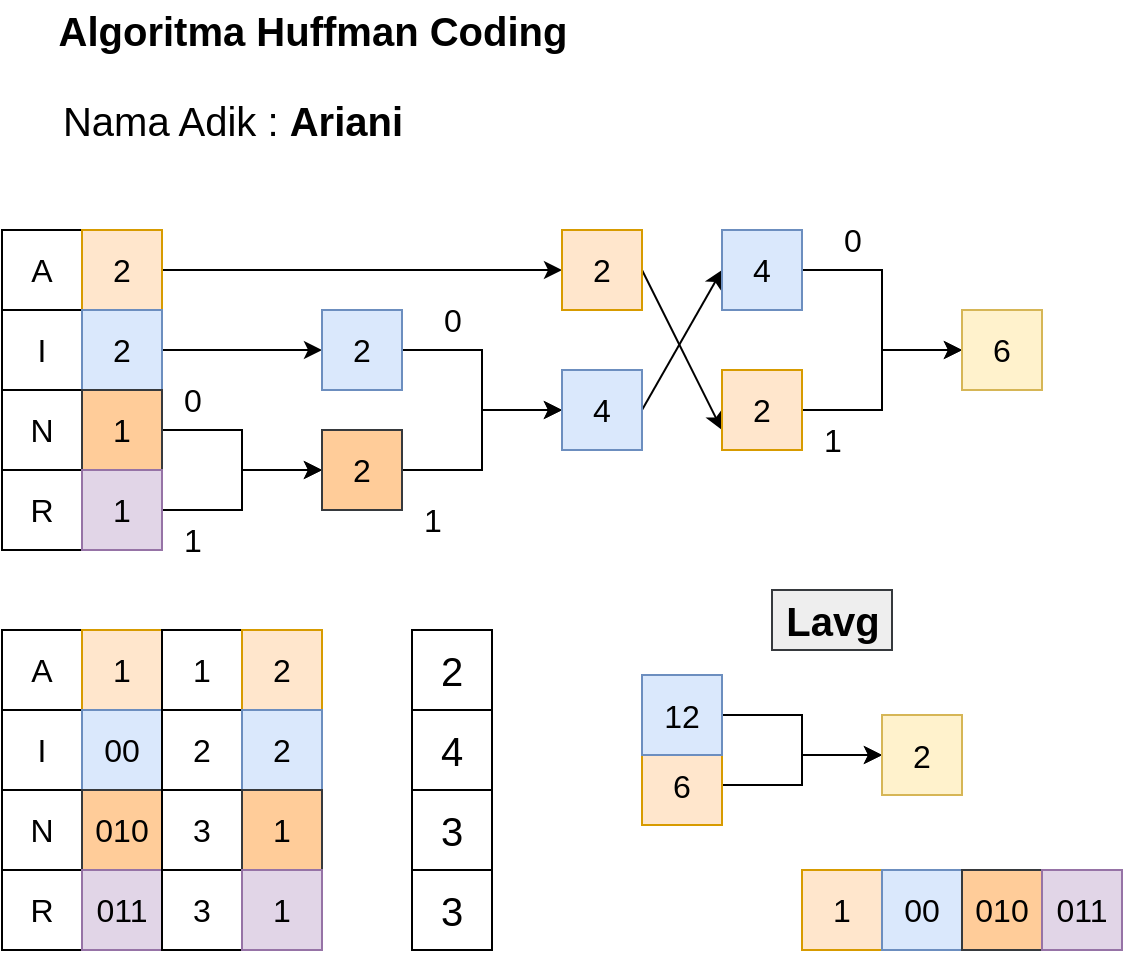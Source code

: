 <mxfile version="13.10.4" type="github" pages="2">
  <diagram id="L3SjQP8ctfAbHoNvl2yI" name="Nama Adik">
    <mxGraphModel dx="1552" dy="811" grid="1" gridSize="10" guides="1" tooltips="1" connect="1" arrows="1" fold="1" page="1" pageScale="1" pageWidth="1920" pageHeight="1200" math="0" shadow="0">
      <root>
        <mxCell id="0" />
        <mxCell id="1" parent="0" />
        <mxCell id="9fUG4r4j1ojehd4SsCQp-1" value="Algoritma Huffman Coding" style="text;html=1;align=center;verticalAlign=middle;resizable=0;points=[];autosize=1;fontSize=20;fontStyle=1" vertex="1" parent="1">
          <mxGeometry x="100" y="45" width="270" height="30" as="geometry" />
        </mxCell>
        <mxCell id="Dbl0NGnEPowPrqD8Mns5-1" value="Nama Adik : &lt;b&gt;Ariani&lt;/b&gt;" style="text;html=1;align=center;verticalAlign=middle;resizable=0;points=[];autosize=1;fontSize=20;" vertex="1" parent="1">
          <mxGeometry x="100" y="90" width="190" height="30" as="geometry" />
        </mxCell>
        <mxCell id="Dbl0NGnEPowPrqD8Mns5-2" value="A" style="rounded=0;whiteSpace=wrap;html=1;fontSize=16;" vertex="1" parent="1">
          <mxGeometry x="80" y="160" width="40" height="40" as="geometry" />
        </mxCell>
        <mxCell id="Dbl0NGnEPowPrqD8Mns5-4" value="I" style="rounded=0;whiteSpace=wrap;html=1;fontSize=16;" vertex="1" parent="1">
          <mxGeometry x="80" y="200" width="40" height="40" as="geometry" />
        </mxCell>
        <mxCell id="Dbl0NGnEPowPrqD8Mns5-5" value="N" style="rounded=0;whiteSpace=wrap;html=1;fontSize=16;" vertex="1" parent="1">
          <mxGeometry x="80" y="240" width="40" height="40" as="geometry" />
        </mxCell>
        <mxCell id="Dbl0NGnEPowPrqD8Mns5-6" value="R" style="rounded=0;whiteSpace=wrap;html=1;fontSize=16;" vertex="1" parent="1">
          <mxGeometry x="80" y="280" width="40" height="40" as="geometry" />
        </mxCell>
        <mxCell id="Dbl0NGnEPowPrqD8Mns5-27" value="" style="edgeStyle=none;rounded=0;orthogonalLoop=1;jettySize=auto;html=1;fontSize=16;entryX=0;entryY=0.5;entryDx=0;entryDy=0;" edge="1" parent="1" source="Dbl0NGnEPowPrqD8Mns5-7" target="Dbl0NGnEPowPrqD8Mns5-19">
          <mxGeometry relative="1" as="geometry">
            <mxPoint x="240" y="180" as="targetPoint" />
          </mxGeometry>
        </mxCell>
        <mxCell id="Dbl0NGnEPowPrqD8Mns5-7" value="2" style="rounded=0;whiteSpace=wrap;html=1;fontSize=16;fillColor=#ffe6cc;strokeColor=#d79b00;" vertex="1" parent="1">
          <mxGeometry x="120" y="160" width="40" height="40" as="geometry" />
        </mxCell>
        <mxCell id="Dbl0NGnEPowPrqD8Mns5-28" value="" style="edgeStyle=none;rounded=0;orthogonalLoop=1;jettySize=auto;html=1;fontSize=16;" edge="1" parent="1" source="Dbl0NGnEPowPrqD8Mns5-8" target="Dbl0NGnEPowPrqD8Mns5-15">
          <mxGeometry relative="1" as="geometry" />
        </mxCell>
        <mxCell id="Dbl0NGnEPowPrqD8Mns5-8" value="2" style="rounded=0;whiteSpace=wrap;html=1;fontSize=16;fillColor=#dae8fc;strokeColor=#6c8ebf;" vertex="1" parent="1">
          <mxGeometry x="120" y="200" width="40" height="40" as="geometry" />
        </mxCell>
        <mxCell id="Dbl0NGnEPowPrqD8Mns5-12" value="" style="edgeStyle=orthogonalEdgeStyle;rounded=0;orthogonalLoop=1;jettySize=auto;html=1;fontSize=16;" edge="1" parent="1" source="Dbl0NGnEPowPrqD8Mns5-9" target="Dbl0NGnEPowPrqD8Mns5-11">
          <mxGeometry relative="1" as="geometry" />
        </mxCell>
        <mxCell id="Dbl0NGnEPowPrqD8Mns5-9" value="1" style="rounded=0;whiteSpace=wrap;html=1;fontSize=16;fillColor=#ffcc99;strokeColor=#36393d;" vertex="1" parent="1">
          <mxGeometry x="120" y="240" width="40" height="40" as="geometry" />
        </mxCell>
        <mxCell id="Dbl0NGnEPowPrqD8Mns5-13" value="" style="edgeStyle=orthogonalEdgeStyle;rounded=0;orthogonalLoop=1;jettySize=auto;html=1;fontSize=16;" edge="1" parent="1" source="Dbl0NGnEPowPrqD8Mns5-10" target="Dbl0NGnEPowPrqD8Mns5-11">
          <mxGeometry relative="1" as="geometry" />
        </mxCell>
        <mxCell id="Dbl0NGnEPowPrqD8Mns5-10" value="1" style="rounded=0;whiteSpace=wrap;html=1;fontSize=16;fillColor=#e1d5e7;strokeColor=#9673a6;" vertex="1" parent="1">
          <mxGeometry x="120" y="280" width="40" height="40" as="geometry" />
        </mxCell>
        <mxCell id="Dbl0NGnEPowPrqD8Mns5-18" value="" style="edgeStyle=orthogonalEdgeStyle;rounded=0;orthogonalLoop=1;jettySize=auto;html=1;fontSize=16;" edge="1" parent="1" source="Dbl0NGnEPowPrqD8Mns5-11" target="Dbl0NGnEPowPrqD8Mns5-16">
          <mxGeometry relative="1" as="geometry" />
        </mxCell>
        <mxCell id="Dbl0NGnEPowPrqD8Mns5-11" value="2" style="rounded=0;whiteSpace=wrap;html=1;fontSize=16;fillColor=#ffcc99;strokeColor=#36393d;" vertex="1" parent="1">
          <mxGeometry x="240" y="260" width="40" height="40" as="geometry" />
        </mxCell>
        <mxCell id="Dbl0NGnEPowPrqD8Mns5-17" value="" style="edgeStyle=orthogonalEdgeStyle;rounded=0;orthogonalLoop=1;jettySize=auto;html=1;fontSize=16;" edge="1" parent="1" source="Dbl0NGnEPowPrqD8Mns5-15" target="Dbl0NGnEPowPrqD8Mns5-16">
          <mxGeometry relative="1" as="geometry" />
        </mxCell>
        <mxCell id="Dbl0NGnEPowPrqD8Mns5-15" value="2" style="rounded=0;whiteSpace=wrap;html=1;fontSize=16;fillColor=#dae8fc;strokeColor=#6c8ebf;" vertex="1" parent="1">
          <mxGeometry x="240" y="200" width="40" height="40" as="geometry" />
        </mxCell>
        <mxCell id="Dbl0NGnEPowPrqD8Mns5-23" value="" style="edgeStyle=none;rounded=0;orthogonalLoop=1;jettySize=auto;html=1;fontSize=16;entryX=0;entryY=0.5;entryDx=0;entryDy=0;exitX=1;exitY=0.5;exitDx=0;exitDy=0;" edge="1" parent="1" source="Dbl0NGnEPowPrqD8Mns5-16" target="Dbl0NGnEPowPrqD8Mns5-21">
          <mxGeometry relative="1" as="geometry" />
        </mxCell>
        <mxCell id="Dbl0NGnEPowPrqD8Mns5-16" value="4" style="rounded=0;whiteSpace=wrap;html=1;fontSize=16;fillColor=#dae8fc;strokeColor=#6c8ebf;" vertex="1" parent="1">
          <mxGeometry x="360" y="230" width="40" height="40" as="geometry" />
        </mxCell>
        <mxCell id="Dbl0NGnEPowPrqD8Mns5-22" value="" style="edgeStyle=none;rounded=0;orthogonalLoop=1;jettySize=auto;html=1;fontSize=16;entryX=0;entryY=0.75;entryDx=0;entryDy=0;exitX=1;exitY=0.5;exitDx=0;exitDy=0;" edge="1" parent="1" source="Dbl0NGnEPowPrqD8Mns5-19" target="Dbl0NGnEPowPrqD8Mns5-20">
          <mxGeometry relative="1" as="geometry" />
        </mxCell>
        <mxCell id="Dbl0NGnEPowPrqD8Mns5-19" value="2" style="rounded=0;whiteSpace=wrap;html=1;fontSize=16;fillColor=#ffe6cc;strokeColor=#d79b00;" vertex="1" parent="1">
          <mxGeometry x="360" y="160" width="40" height="40" as="geometry" />
        </mxCell>
        <mxCell id="Dbl0NGnEPowPrqD8Mns5-26" value="" style="edgeStyle=orthogonalEdgeStyle;rounded=0;orthogonalLoop=1;jettySize=auto;html=1;fontSize=16;" edge="1" parent="1" source="Dbl0NGnEPowPrqD8Mns5-20" target="Dbl0NGnEPowPrqD8Mns5-24">
          <mxGeometry relative="1" as="geometry" />
        </mxCell>
        <mxCell id="Dbl0NGnEPowPrqD8Mns5-20" value="2" style="rounded=0;whiteSpace=wrap;html=1;fontSize=16;fillColor=#ffe6cc;strokeColor=#d79b00;" vertex="1" parent="1">
          <mxGeometry x="440" y="230" width="40" height="40" as="geometry" />
        </mxCell>
        <mxCell id="Dbl0NGnEPowPrqD8Mns5-25" value="" style="edgeStyle=orthogonalEdgeStyle;rounded=0;orthogonalLoop=1;jettySize=auto;html=1;fontSize=16;" edge="1" parent="1" source="Dbl0NGnEPowPrqD8Mns5-21" target="Dbl0NGnEPowPrqD8Mns5-24">
          <mxGeometry relative="1" as="geometry" />
        </mxCell>
        <mxCell id="Dbl0NGnEPowPrqD8Mns5-21" value="4" style="rounded=0;whiteSpace=wrap;html=1;fontSize=16;fillColor=#dae8fc;strokeColor=#6c8ebf;" vertex="1" parent="1">
          <mxGeometry x="440" y="160" width="40" height="40" as="geometry" />
        </mxCell>
        <mxCell id="Dbl0NGnEPowPrqD8Mns5-24" value="6" style="rounded=0;whiteSpace=wrap;html=1;fontSize=16;fillColor=#fff2cc;strokeColor=#d6b656;" vertex="1" parent="1">
          <mxGeometry x="560" y="200" width="40" height="40" as="geometry" />
        </mxCell>
        <mxCell id="Dbl0NGnEPowPrqD8Mns5-30" value="A" style="rounded=0;whiteSpace=wrap;html=1;fontSize=16;" vertex="1" parent="1">
          <mxGeometry x="80" y="360" width="40" height="40" as="geometry" />
        </mxCell>
        <mxCell id="Dbl0NGnEPowPrqD8Mns5-31" value="I" style="rounded=0;whiteSpace=wrap;html=1;fontSize=16;" vertex="1" parent="1">
          <mxGeometry x="80" y="400" width="40" height="40" as="geometry" />
        </mxCell>
        <mxCell id="Dbl0NGnEPowPrqD8Mns5-32" value="N" style="rounded=0;whiteSpace=wrap;html=1;fontSize=16;" vertex="1" parent="1">
          <mxGeometry x="80" y="440" width="40" height="40" as="geometry" />
        </mxCell>
        <mxCell id="Dbl0NGnEPowPrqD8Mns5-33" value="R" style="rounded=0;whiteSpace=wrap;html=1;fontSize=16;" vertex="1" parent="1">
          <mxGeometry x="80" y="480" width="40" height="40" as="geometry" />
        </mxCell>
        <mxCell id="Dbl0NGnEPowPrqD8Mns5-34" value="1" style="rounded=0;whiteSpace=wrap;html=1;fontSize=16;fillColor=#ffe6cc;strokeColor=#d79b00;" vertex="1" parent="1">
          <mxGeometry x="120" y="360" width="40" height="40" as="geometry" />
        </mxCell>
        <mxCell id="Dbl0NGnEPowPrqD8Mns5-35" value="00" style="rounded=0;whiteSpace=wrap;html=1;fontSize=16;fillColor=#dae8fc;strokeColor=#6c8ebf;" vertex="1" parent="1">
          <mxGeometry x="120" y="400" width="40" height="40" as="geometry" />
        </mxCell>
        <mxCell id="Dbl0NGnEPowPrqD8Mns5-36" value="010" style="rounded=0;whiteSpace=wrap;html=1;fontSize=16;fillColor=#ffcc99;strokeColor=#36393d;" vertex="1" parent="1">
          <mxGeometry x="120" y="440" width="40" height="40" as="geometry" />
        </mxCell>
        <mxCell id="Dbl0NGnEPowPrqD8Mns5-37" value="011" style="rounded=0;whiteSpace=wrap;html=1;fontSize=16;fillColor=#e1d5e7;strokeColor=#9673a6;" vertex="1" parent="1">
          <mxGeometry x="120" y="480" width="40" height="40" as="geometry" />
        </mxCell>
        <mxCell id="Dbl0NGnEPowPrqD8Mns5-38" value="1" style="text;html=1;align=center;verticalAlign=middle;resizable=0;points=[];autosize=1;fontSize=16;" vertex="1" parent="1">
          <mxGeometry x="165" y="305" width="20" height="20" as="geometry" />
        </mxCell>
        <mxCell id="Dbl0NGnEPowPrqD8Mns5-41" value="1" style="text;html=1;align=center;verticalAlign=middle;resizable=0;points=[];autosize=1;fontSize=16;" vertex="1" parent="1">
          <mxGeometry x="285" y="295" width="20" height="20" as="geometry" />
        </mxCell>
        <mxCell id="Dbl0NGnEPowPrqD8Mns5-42" value="1" style="text;html=1;align=center;verticalAlign=middle;resizable=0;points=[];autosize=1;fontSize=16;" vertex="1" parent="1">
          <mxGeometry x="485" y="255" width="20" height="20" as="geometry" />
        </mxCell>
        <mxCell id="Dbl0NGnEPowPrqD8Mns5-43" value="0" style="text;html=1;align=center;verticalAlign=middle;resizable=0;points=[];autosize=1;fontSize=16;" vertex="1" parent="1">
          <mxGeometry x="495" y="155" width="20" height="20" as="geometry" />
        </mxCell>
        <mxCell id="Dbl0NGnEPowPrqD8Mns5-44" value="0" style="text;html=1;align=center;verticalAlign=middle;resizable=0;points=[];autosize=1;fontSize=16;" vertex="1" parent="1">
          <mxGeometry x="295" y="195" width="20" height="20" as="geometry" />
        </mxCell>
        <mxCell id="Dbl0NGnEPowPrqD8Mns5-45" value="0" style="text;html=1;align=center;verticalAlign=middle;resizable=0;points=[];autosize=1;fontSize=16;" vertex="1" parent="1">
          <mxGeometry x="165" y="235" width="20" height="20" as="geometry" />
        </mxCell>
        <mxCell id="Dbl0NGnEPowPrqD8Mns5-46" value="1" style="rounded=0;whiteSpace=wrap;html=1;fontSize=16;" vertex="1" parent="1">
          <mxGeometry x="160" y="360" width="40" height="40" as="geometry" />
        </mxCell>
        <mxCell id="Dbl0NGnEPowPrqD8Mns5-47" value="2" style="rounded=0;whiteSpace=wrap;html=1;fontSize=16;" vertex="1" parent="1">
          <mxGeometry x="160" y="400" width="40" height="40" as="geometry" />
        </mxCell>
        <mxCell id="Dbl0NGnEPowPrqD8Mns5-48" value="3" style="rounded=0;whiteSpace=wrap;html=1;fontSize=16;" vertex="1" parent="1">
          <mxGeometry x="160" y="440" width="40" height="40" as="geometry" />
        </mxCell>
        <mxCell id="Dbl0NGnEPowPrqD8Mns5-49" value="3" style="rounded=0;whiteSpace=wrap;html=1;fontSize=16;" vertex="1" parent="1">
          <mxGeometry x="160" y="480" width="40" height="40" as="geometry" />
        </mxCell>
        <mxCell id="Dbl0NGnEPowPrqD8Mns5-54" value="2" style="rounded=0;whiteSpace=wrap;html=1;fontSize=16;fillColor=#ffe6cc;strokeColor=#d79b00;" vertex="1" parent="1">
          <mxGeometry x="200" y="360" width="40" height="40" as="geometry" />
        </mxCell>
        <mxCell id="Dbl0NGnEPowPrqD8Mns5-55" value="2" style="rounded=0;whiteSpace=wrap;html=1;fontSize=16;fillColor=#dae8fc;strokeColor=#6c8ebf;" vertex="1" parent="1">
          <mxGeometry x="200" y="400" width="40" height="40" as="geometry" />
        </mxCell>
        <mxCell id="Dbl0NGnEPowPrqD8Mns5-56" value="1" style="rounded=0;whiteSpace=wrap;html=1;fontSize=16;fillColor=#ffcc99;strokeColor=#36393d;" vertex="1" parent="1">
          <mxGeometry x="200" y="440" width="40" height="40" as="geometry" />
        </mxCell>
        <mxCell id="Dbl0NGnEPowPrqD8Mns5-57" value="1" style="rounded=0;whiteSpace=wrap;html=1;fontSize=16;fillColor=#e1d5e7;strokeColor=#9673a6;" vertex="1" parent="1">
          <mxGeometry x="200" y="480" width="40" height="40" as="geometry" />
        </mxCell>
        <mxCell id="Dbl0NGnEPowPrqD8Mns5-58" value="2" style="rounded=0;whiteSpace=wrap;html=1;fontSize=20;" vertex="1" parent="1">
          <mxGeometry x="285" y="360" width="40" height="40" as="geometry" />
        </mxCell>
        <mxCell id="Dbl0NGnEPowPrqD8Mns5-59" value="4" style="rounded=0;whiteSpace=wrap;html=1;fontSize=20;" vertex="1" parent="1">
          <mxGeometry x="285" y="400" width="40" height="40" as="geometry" />
        </mxCell>
        <mxCell id="Dbl0NGnEPowPrqD8Mns5-60" value="3" style="rounded=0;whiteSpace=wrap;html=1;fontSize=20;" vertex="1" parent="1">
          <mxGeometry x="285" y="440" width="40" height="40" as="geometry" />
        </mxCell>
        <mxCell id="Dbl0NGnEPowPrqD8Mns5-61" value="3" style="rounded=0;whiteSpace=wrap;html=1;fontSize=20;" vertex="1" parent="1">
          <mxGeometry x="285" y="480" width="40" height="40" as="geometry" />
        </mxCell>
        <mxCell id="Dbl0NGnEPowPrqD8Mns5-62" value="" style="edgeStyle=orthogonalEdgeStyle;rounded=0;orthogonalLoop=1;jettySize=auto;html=1;fontSize=16;" edge="1" source="Dbl0NGnEPowPrqD8Mns5-63" target="Dbl0NGnEPowPrqD8Mns5-66" parent="1">
          <mxGeometry relative="1" as="geometry" />
        </mxCell>
        <mxCell id="Dbl0NGnEPowPrqD8Mns5-63" value="6" style="rounded=0;whiteSpace=wrap;html=1;fontSize=16;fillColor=#ffe6cc;strokeColor=#d79b00;" vertex="1" parent="1">
          <mxGeometry x="400" y="417.5" width="40" height="40" as="geometry" />
        </mxCell>
        <mxCell id="Dbl0NGnEPowPrqD8Mns5-64" value="" style="edgeStyle=orthogonalEdgeStyle;rounded=0;orthogonalLoop=1;jettySize=auto;html=1;fontSize=16;" edge="1" source="Dbl0NGnEPowPrqD8Mns5-65" target="Dbl0NGnEPowPrqD8Mns5-66" parent="1">
          <mxGeometry relative="1" as="geometry" />
        </mxCell>
        <mxCell id="Dbl0NGnEPowPrqD8Mns5-65" value="12" style="rounded=0;whiteSpace=wrap;html=1;fontSize=16;fillColor=#dae8fc;strokeColor=#6c8ebf;" vertex="1" parent="1">
          <mxGeometry x="400" y="382.5" width="40" height="40" as="geometry" />
        </mxCell>
        <mxCell id="Dbl0NGnEPowPrqD8Mns5-66" value="2" style="rounded=0;whiteSpace=wrap;html=1;fontSize=16;fillColor=#fff2cc;strokeColor=#d6b656;" vertex="1" parent="1">
          <mxGeometry x="520" y="402.5" width="40" height="40" as="geometry" />
        </mxCell>
        <mxCell id="Dbl0NGnEPowPrqD8Mns5-71" value="Lavg" style="text;html=1;align=center;verticalAlign=middle;resizable=0;points=[];autosize=1;fontSize=20;fillColor=#eeeeee;strokeColor=#36393d;fontStyle=1" vertex="1" parent="1">
          <mxGeometry x="465" y="340" width="60" height="30" as="geometry" />
        </mxCell>
        <mxCell id="Dbl0NGnEPowPrqD8Mns5-72" value="1" style="rounded=0;whiteSpace=wrap;html=1;fontSize=16;fillColor=#ffe6cc;strokeColor=#d79b00;" vertex="1" parent="1">
          <mxGeometry x="480" y="480" width="40" height="40" as="geometry" />
        </mxCell>
        <mxCell id="Dbl0NGnEPowPrqD8Mns5-73" value="00" style="rounded=0;whiteSpace=wrap;html=1;fontSize=16;fillColor=#dae8fc;strokeColor=#6c8ebf;" vertex="1" parent="1">
          <mxGeometry x="520" y="480" width="40" height="40" as="geometry" />
        </mxCell>
        <mxCell id="Dbl0NGnEPowPrqD8Mns5-74" value="010" style="rounded=0;whiteSpace=wrap;html=1;fontSize=16;fillColor=#ffcc99;strokeColor=#36393d;" vertex="1" parent="1">
          <mxGeometry x="560" y="480" width="40" height="40" as="geometry" />
        </mxCell>
        <mxCell id="Dbl0NGnEPowPrqD8Mns5-75" value="011" style="rounded=0;whiteSpace=wrap;html=1;fontSize=16;fillColor=#e1d5e7;strokeColor=#9673a6;" vertex="1" parent="1">
          <mxGeometry x="600" y="480" width="40" height="40" as="geometry" />
        </mxCell>
      </root>
    </mxGraphModel>
  </diagram>
  <diagram id="JF-dGesvT1U8IwhHxgDm" name="Nama Kakak">
    <mxGraphModel dx="1552" dy="811" grid="1" gridSize="10" guides="1" tooltips="1" connect="1" arrows="1" fold="1" page="1" pageScale="1" pageWidth="1920" pageHeight="1200" math="0" shadow="0">
      <root>
        <mxCell id="IYaacCzt3TlYQdoAjtVo-0" />
        <mxCell id="IYaacCzt3TlYQdoAjtVo-1" parent="IYaacCzt3TlYQdoAjtVo-0" />
        <mxCell id="HP5NxUDlmr7RwYxlix9t-0" value="Nama kakak : &lt;b&gt;Maharani&lt;/b&gt;" style="text;html=1;align=center;verticalAlign=middle;resizable=0;points=[];autosize=1;fontSize=20;" vertex="1" parent="IYaacCzt3TlYQdoAjtVo-1">
          <mxGeometry x="80" y="50" width="230" height="30" as="geometry" />
        </mxCell>
        <mxCell id="xMt8vIE2WNYGCzZYsoHJ-0" value="A" style="rounded=0;whiteSpace=wrap;html=1;fontSize=16;" vertex="1" parent="IYaacCzt3TlYQdoAjtVo-1">
          <mxGeometry x="80" y="120" width="40" height="40" as="geometry" />
        </mxCell>
        <mxCell id="xMt8vIE2WNYGCzZYsoHJ-1" value="H" style="rounded=0;whiteSpace=wrap;html=1;fontSize=16;" vertex="1" parent="IYaacCzt3TlYQdoAjtVo-1">
          <mxGeometry x="80" y="160" width="40" height="40" as="geometry" />
        </mxCell>
        <mxCell id="xMt8vIE2WNYGCzZYsoHJ-2" value="I" style="rounded=0;whiteSpace=wrap;html=1;fontSize=16;" vertex="1" parent="IYaacCzt3TlYQdoAjtVo-1">
          <mxGeometry x="80" y="200" width="40" height="40" as="geometry" />
        </mxCell>
        <mxCell id="xMt8vIE2WNYGCzZYsoHJ-3" value="M" style="rounded=0;whiteSpace=wrap;html=1;fontSize=16;" vertex="1" parent="IYaacCzt3TlYQdoAjtVo-1">
          <mxGeometry x="80" y="240" width="40" height="40" as="geometry" />
        </mxCell>
        <mxCell id="xMt8vIE2WNYGCzZYsoHJ-4" value="N" style="rounded=0;whiteSpace=wrap;html=1;fontSize=16;" vertex="1" parent="IYaacCzt3TlYQdoAjtVo-1">
          <mxGeometry x="80" y="280" width="40" height="40" as="geometry" />
        </mxCell>
        <mxCell id="xMt8vIE2WNYGCzZYsoHJ-5" value="R" style="rounded=0;whiteSpace=wrap;html=1;fontSize=16;" vertex="1" parent="IYaacCzt3TlYQdoAjtVo-1">
          <mxGeometry x="80" y="320" width="40" height="40" as="geometry" />
        </mxCell>
        <mxCell id="xMt8vIE2WNYGCzZYsoHJ-73" value="" style="edgeStyle=none;rounded=0;orthogonalLoop=1;jettySize=auto;html=1;fontSize=16;entryX=0;entryY=0.5;entryDx=0;entryDy=0;" edge="1" parent="IYaacCzt3TlYQdoAjtVo-1" source="xMt8vIE2WNYGCzZYsoHJ-6" target="xMt8vIE2WNYGCzZYsoHJ-15">
          <mxGeometry relative="1" as="geometry" />
        </mxCell>
        <mxCell id="xMt8vIE2WNYGCzZYsoHJ-6" value="3" style="rounded=0;whiteSpace=wrap;html=1;fontSize=16;fillColor=#cce5ff;strokeColor=#36393d;" vertex="1" parent="IYaacCzt3TlYQdoAjtVo-1">
          <mxGeometry x="120" y="120" width="40" height="40" as="geometry" />
        </mxCell>
        <mxCell id="xMt8vIE2WNYGCzZYsoHJ-75" value="" style="edgeStyle=none;rounded=0;orthogonalLoop=1;jettySize=auto;html=1;fontSize=16;entryX=0;entryY=0.5;entryDx=0;entryDy=0;" edge="1" parent="IYaacCzt3TlYQdoAjtVo-1" source="xMt8vIE2WNYGCzZYsoHJ-7" target="xMt8vIE2WNYGCzZYsoHJ-16">
          <mxGeometry relative="1" as="geometry" />
        </mxCell>
        <mxCell id="xMt8vIE2WNYGCzZYsoHJ-7" value="1" style="rounded=0;whiteSpace=wrap;html=1;fontSize=16;fillColor=#ffcccc;strokeColor=#36393d;" vertex="1" parent="IYaacCzt3TlYQdoAjtVo-1">
          <mxGeometry x="120" y="160" width="40" height="40" as="geometry" />
        </mxCell>
        <mxCell id="xMt8vIE2WNYGCzZYsoHJ-76" value="" style="edgeStyle=none;rounded=0;orthogonalLoop=1;jettySize=auto;html=1;fontSize=16;entryX=0;entryY=0.5;entryDx=0;entryDy=0;" edge="1" parent="IYaacCzt3TlYQdoAjtVo-1" source="xMt8vIE2WNYGCzZYsoHJ-8" target="xMt8vIE2WNYGCzZYsoHJ-17">
          <mxGeometry relative="1" as="geometry" />
        </mxCell>
        <mxCell id="xMt8vIE2WNYGCzZYsoHJ-8" value="1" style="rounded=0;whiteSpace=wrap;html=1;fontSize=16;fillColor=#ffcc99;strokeColor=#36393d;" vertex="1" parent="IYaacCzt3TlYQdoAjtVo-1">
          <mxGeometry x="120" y="200" width="40" height="40" as="geometry" />
        </mxCell>
        <mxCell id="xMt8vIE2WNYGCzZYsoHJ-78" value="" style="edgeStyle=none;rounded=0;orthogonalLoop=1;jettySize=auto;html=1;fontSize=16;" edge="1" parent="IYaacCzt3TlYQdoAjtVo-1" source="xMt8vIE2WNYGCzZYsoHJ-9" target="xMt8vIE2WNYGCzZYsoHJ-18">
          <mxGeometry relative="1" as="geometry" />
        </mxCell>
        <mxCell id="xMt8vIE2WNYGCzZYsoHJ-9" value="1" style="rounded=0;whiteSpace=wrap;html=1;fontSize=16;fillColor=#f9f7ed;strokeColor=#36393d;" vertex="1" parent="IYaacCzt3TlYQdoAjtVo-1">
          <mxGeometry x="120" y="240" width="40" height="40" as="geometry" />
        </mxCell>
        <mxCell id="xMt8vIE2WNYGCzZYsoHJ-13" value="" style="edgeStyle=orthogonalEdgeStyle;rounded=0;orthogonalLoop=1;jettySize=auto;html=1;fontSize=16;" edge="1" parent="IYaacCzt3TlYQdoAjtVo-1" source="xMt8vIE2WNYGCzZYsoHJ-10" target="xMt8vIE2WNYGCzZYsoHJ-12">
          <mxGeometry relative="1" as="geometry" />
        </mxCell>
        <mxCell id="xMt8vIE2WNYGCzZYsoHJ-10" value="1" style="rounded=0;whiteSpace=wrap;html=1;fontSize=16;fillColor=#eeeeee;strokeColor=#36393d;" vertex="1" parent="IYaacCzt3TlYQdoAjtVo-1">
          <mxGeometry x="120" y="280" width="40" height="40" as="geometry" />
        </mxCell>
        <mxCell id="xMt8vIE2WNYGCzZYsoHJ-14" value="" style="edgeStyle=orthogonalEdgeStyle;rounded=0;orthogonalLoop=1;jettySize=auto;html=1;fontSize=16;" edge="1" parent="IYaacCzt3TlYQdoAjtVo-1" source="xMt8vIE2WNYGCzZYsoHJ-11" target="xMt8vIE2WNYGCzZYsoHJ-12">
          <mxGeometry relative="1" as="geometry" />
        </mxCell>
        <mxCell id="xMt8vIE2WNYGCzZYsoHJ-11" value="1" style="rounded=0;whiteSpace=wrap;html=1;fontSize=16;fillColor=#e1d5e7;strokeColor=#9673a6;" vertex="1" parent="IYaacCzt3TlYQdoAjtVo-1">
          <mxGeometry x="120" y="320" width="40" height="40" as="geometry" />
        </mxCell>
        <mxCell id="xMt8vIE2WNYGCzZYsoHJ-33" value="" style="edgeStyle=none;rounded=0;orthogonalLoop=1;jettySize=auto;html=1;fontSize=16;entryX=0;entryY=0.5;entryDx=0;entryDy=0;exitX=1;exitY=0.5;exitDx=0;exitDy=0;" edge="1" parent="IYaacCzt3TlYQdoAjtVo-1" source="xMt8vIE2WNYGCzZYsoHJ-12" target="xMt8vIE2WNYGCzZYsoHJ-22">
          <mxGeometry relative="1" as="geometry" />
        </mxCell>
        <mxCell id="xMt8vIE2WNYGCzZYsoHJ-12" value="2" style="rounded=0;whiteSpace=wrap;html=1;fontSize=16;fillColor=#eeeeee;strokeColor=#36393d;" vertex="1" parent="IYaacCzt3TlYQdoAjtVo-1">
          <mxGeometry x="240" y="300" width="40" height="40" as="geometry" />
        </mxCell>
        <mxCell id="xMt8vIE2WNYGCzZYsoHJ-15" value="3" style="rounded=0;whiteSpace=wrap;html=1;fontSize=16;fillColor=#cce5ff;strokeColor=#36393d;" vertex="1" parent="IYaacCzt3TlYQdoAjtVo-1">
          <mxGeometry x="1000" y="120" width="40" height="40" as="geometry" />
        </mxCell>
        <mxCell id="xMt8vIE2WNYGCzZYsoHJ-79" value="" style="edgeStyle=none;rounded=0;orthogonalLoop=1;jettySize=auto;html=1;fontSize=16;entryX=0;entryY=0.75;entryDx=0;entryDy=0;exitX=1;exitY=0.5;exitDx=0;exitDy=0;" edge="1" parent="IYaacCzt3TlYQdoAjtVo-1" source="xMt8vIE2WNYGCzZYsoHJ-16" target="xMt8vIE2WNYGCzZYsoHJ-30">
          <mxGeometry relative="1" as="geometry" />
        </mxCell>
        <mxCell id="xMt8vIE2WNYGCzZYsoHJ-16" value="1" style="rounded=0;whiteSpace=wrap;html=1;fontSize=16;fillColor=#ffcccc;strokeColor=#36393d;" vertex="1" parent="IYaacCzt3TlYQdoAjtVo-1">
          <mxGeometry x="400" y="160" width="40" height="40" as="geometry" />
        </mxCell>
        <mxCell id="xMt8vIE2WNYGCzZYsoHJ-81" value="" style="edgeStyle=none;rounded=0;orthogonalLoop=1;jettySize=auto;html=1;fontSize=16;entryX=0;entryY=0.5;entryDx=0;entryDy=0;" edge="1" parent="IYaacCzt3TlYQdoAjtVo-1" source="xMt8vIE2WNYGCzZYsoHJ-17" target="xMt8vIE2WNYGCzZYsoHJ-26">
          <mxGeometry relative="1" as="geometry" />
        </mxCell>
        <mxCell id="xMt8vIE2WNYGCzZYsoHJ-17" value="1" style="rounded=0;whiteSpace=wrap;html=1;fontSize=16;fillColor=#ffcc99;strokeColor=#36393d;" vertex="1" parent="IYaacCzt3TlYQdoAjtVo-1">
          <mxGeometry x="320" y="200" width="40" height="40" as="geometry" />
        </mxCell>
        <mxCell id="xMt8vIE2WNYGCzZYsoHJ-34" value="" style="edgeStyle=none;rounded=0;orthogonalLoop=1;jettySize=auto;html=1;fontSize=16;exitX=1;exitY=0.5;exitDx=0;exitDy=0;" edge="1" parent="IYaacCzt3TlYQdoAjtVo-1" source="xMt8vIE2WNYGCzZYsoHJ-18">
          <mxGeometry relative="1" as="geometry">
            <mxPoint x="320" y="320" as="targetPoint" />
          </mxGeometry>
        </mxCell>
        <mxCell id="xMt8vIE2WNYGCzZYsoHJ-18" value="1" style="rounded=0;whiteSpace=wrap;html=1;fontSize=16;fillColor=#f9f7ed;strokeColor=#36393d;" vertex="1" parent="IYaacCzt3TlYQdoAjtVo-1">
          <mxGeometry x="240" y="240" width="40" height="40" as="geometry" />
        </mxCell>
        <mxCell id="xMt8vIE2WNYGCzZYsoHJ-35" value="" style="edgeStyle=none;rounded=0;orthogonalLoop=1;jettySize=auto;html=1;fontSize=16;entryX=0;entryY=0.5;entryDx=0;entryDy=0;exitX=1;exitY=0.5;exitDx=0;exitDy=0;" edge="1" parent="IYaacCzt3TlYQdoAjtVo-1" source="xMt8vIE2WNYGCzZYsoHJ-22" target="xMt8vIE2WNYGCzZYsoHJ-25">
          <mxGeometry relative="1" as="geometry" />
        </mxCell>
        <mxCell id="xMt8vIE2WNYGCzZYsoHJ-22" value="2" style="rounded=0;whiteSpace=wrap;html=1;fontSize=16;fillColor=#eeeeee;strokeColor=#36393d;" vertex="1" parent="IYaacCzt3TlYQdoAjtVo-1">
          <mxGeometry x="320" y="240" width="40" height="40" as="geometry" />
        </mxCell>
        <mxCell id="xMt8vIE2WNYGCzZYsoHJ-36" value="" style="edgeStyle=none;rounded=0;orthogonalLoop=1;jettySize=auto;html=1;fontSize=16;entryX=0;entryY=0.5;entryDx=0;entryDy=0;exitX=1;exitY=0.5;exitDx=0;exitDy=0;" edge="1" parent="IYaacCzt3TlYQdoAjtVo-1" source="xMt8vIE2WNYGCzZYsoHJ-25" target="xMt8vIE2WNYGCzZYsoHJ-29">
          <mxGeometry relative="1" as="geometry">
            <mxPoint x="450" y="220" as="sourcePoint" />
          </mxGeometry>
        </mxCell>
        <mxCell id="xMt8vIE2WNYGCzZYsoHJ-25" value="2" style="rounded=0;whiteSpace=wrap;html=1;fontSize=16;fillColor=#eeeeee;strokeColor=#36393d;" vertex="1" parent="IYaacCzt3TlYQdoAjtVo-1">
          <mxGeometry x="400" y="200" width="40" height="40" as="geometry" />
        </mxCell>
        <mxCell id="xMt8vIE2WNYGCzZYsoHJ-80" value="" style="edgeStyle=none;rounded=0;orthogonalLoop=1;jettySize=auto;html=1;fontSize=16;" edge="1" parent="IYaacCzt3TlYQdoAjtVo-1" source="xMt8vIE2WNYGCzZYsoHJ-26" target="xMt8vIE2WNYGCzZYsoHJ-31">
          <mxGeometry relative="1" as="geometry" />
        </mxCell>
        <mxCell id="xMt8vIE2WNYGCzZYsoHJ-26" value="1" style="rounded=0;whiteSpace=wrap;html=1;fontSize=16;fillColor=#ffcc99;strokeColor=#36393d;" vertex="1" parent="IYaacCzt3TlYQdoAjtVo-1">
          <mxGeometry x="400" y="240" width="40" height="40" as="geometry" />
        </mxCell>
        <mxCell id="xMt8vIE2WNYGCzZYsoHJ-84" value="" style="edgeStyle=none;rounded=0;orthogonalLoop=1;jettySize=auto;html=1;fontSize=16;" edge="1" parent="IYaacCzt3TlYQdoAjtVo-1" source="xMt8vIE2WNYGCzZYsoHJ-27" target="xMt8vIE2WNYGCzZYsoHJ-32">
          <mxGeometry relative="1" as="geometry" />
        </mxCell>
        <mxCell id="xMt8vIE2WNYGCzZYsoHJ-27" value="1" style="rounded=0;whiteSpace=wrap;html=1;fontSize=16;fillColor=#f9f7ed;strokeColor=#36393d;" vertex="1" parent="IYaacCzt3TlYQdoAjtVo-1">
          <mxGeometry x="330" y="300" width="40" height="40" as="geometry" />
        </mxCell>
        <mxCell id="xMt8vIE2WNYGCzZYsoHJ-83" value="" style="edgeStyle=none;rounded=0;orthogonalLoop=1;jettySize=auto;html=1;fontSize=16;entryX=0;entryY=0.5;entryDx=0;entryDy=0;" edge="1" parent="IYaacCzt3TlYQdoAjtVo-1" source="xMt8vIE2WNYGCzZYsoHJ-29" target="xMt8vIE2WNYGCzZYsoHJ-42">
          <mxGeometry relative="1" as="geometry" />
        </mxCell>
        <mxCell id="xMt8vIE2WNYGCzZYsoHJ-29" value="2" style="rounded=0;whiteSpace=wrap;html=1;fontSize=16;fillColor=#eeeeee;strokeColor=#36393d;" vertex="1" parent="IYaacCzt3TlYQdoAjtVo-1">
          <mxGeometry x="480" y="160" width="40" height="40" as="geometry" />
        </mxCell>
        <mxCell id="xMt8vIE2WNYGCzZYsoHJ-82" value="" style="edgeStyle=none;rounded=0;orthogonalLoop=1;jettySize=auto;html=1;fontSize=16;" edge="1" parent="IYaacCzt3TlYQdoAjtVo-1" source="xMt8vIE2WNYGCzZYsoHJ-30" target="xMt8vIE2WNYGCzZYsoHJ-43">
          <mxGeometry relative="1" as="geometry" />
        </mxCell>
        <mxCell id="xMt8vIE2WNYGCzZYsoHJ-30" value="1" style="rounded=0;whiteSpace=wrap;html=1;fontSize=16;fillColor=#ffcccc;strokeColor=#36393d;" vertex="1" parent="IYaacCzt3TlYQdoAjtVo-1">
          <mxGeometry x="480" y="200" width="40" height="40" as="geometry" />
        </mxCell>
        <mxCell id="xMt8vIE2WNYGCzZYsoHJ-39" value="" style="edgeStyle=orthogonalEdgeStyle;rounded=0;orthogonalLoop=1;jettySize=auto;html=1;fontSize=16;" edge="1" parent="IYaacCzt3TlYQdoAjtVo-1" source="xMt8vIE2WNYGCzZYsoHJ-31" target="xMt8vIE2WNYGCzZYsoHJ-38">
          <mxGeometry relative="1" as="geometry" />
        </mxCell>
        <mxCell id="xMt8vIE2WNYGCzZYsoHJ-31" value="1" style="rounded=0;whiteSpace=wrap;html=1;fontSize=16;fillColor=#ffcc99;strokeColor=#36393d;" vertex="1" parent="IYaacCzt3TlYQdoAjtVo-1">
          <mxGeometry x="480" y="240" width="40" height="40" as="geometry" />
        </mxCell>
        <mxCell id="xMt8vIE2WNYGCzZYsoHJ-40" value="" style="edgeStyle=orthogonalEdgeStyle;rounded=0;orthogonalLoop=1;jettySize=auto;html=1;fontSize=16;" edge="1" parent="IYaacCzt3TlYQdoAjtVo-1" source="xMt8vIE2WNYGCzZYsoHJ-32" target="xMt8vIE2WNYGCzZYsoHJ-38">
          <mxGeometry relative="1" as="geometry" />
        </mxCell>
        <mxCell id="xMt8vIE2WNYGCzZYsoHJ-32" value="1" style="rounded=0;whiteSpace=wrap;html=1;fontSize=16;fillColor=#eeeeee;strokeColor=#36393d;" vertex="1" parent="IYaacCzt3TlYQdoAjtVo-1">
          <mxGeometry x="480" y="300" width="40" height="40" as="geometry" />
        </mxCell>
        <mxCell id="xMt8vIE2WNYGCzZYsoHJ-37" style="edgeStyle=none;rounded=0;orthogonalLoop=1;jettySize=auto;html=1;entryX=1;entryY=0.75;entryDx=0;entryDy=0;fontSize=16;" edge="1" parent="IYaacCzt3TlYQdoAjtVo-1" source="xMt8vIE2WNYGCzZYsoHJ-25" target="xMt8vIE2WNYGCzZYsoHJ-25">
          <mxGeometry relative="1" as="geometry" />
        </mxCell>
        <mxCell id="xMt8vIE2WNYGCzZYsoHJ-48" value="" style="edgeStyle=none;rounded=0;orthogonalLoop=1;jettySize=auto;html=1;fontSize=16;entryX=0;entryY=0.25;entryDx=0;entryDy=0;exitX=1;exitY=0.5;exitDx=0;exitDy=0;" edge="1" parent="IYaacCzt3TlYQdoAjtVo-1" source="xMt8vIE2WNYGCzZYsoHJ-38" target="xMt8vIE2WNYGCzZYsoHJ-46">
          <mxGeometry relative="1" as="geometry" />
        </mxCell>
        <mxCell id="xMt8vIE2WNYGCzZYsoHJ-38" value="2" style="rounded=0;whiteSpace=wrap;html=1;fontSize=16;fillColor=#ffcc99;strokeColor=#36393d;" vertex="1" parent="IYaacCzt3TlYQdoAjtVo-1">
          <mxGeometry x="600" y="270" width="40" height="40" as="geometry" />
        </mxCell>
        <mxCell id="xMt8vIE2WNYGCzZYsoHJ-42" value="2" style="rounded=0;whiteSpace=wrap;html=1;fontSize=16;fillColor=#eeeeee;strokeColor=#36393d;" vertex="1" parent="IYaacCzt3TlYQdoAjtVo-1">
          <mxGeometry x="800" y="160" width="40" height="40" as="geometry" />
        </mxCell>
        <mxCell id="xMt8vIE2WNYGCzZYsoHJ-49" value="" style="edgeStyle=none;rounded=0;orthogonalLoop=1;jettySize=auto;html=1;fontSize=16;entryX=0;entryY=0.5;entryDx=0;entryDy=0;exitX=1;exitY=0.5;exitDx=0;exitDy=0;" edge="1" parent="IYaacCzt3TlYQdoAjtVo-1" source="xMt8vIE2WNYGCzZYsoHJ-43" target="xMt8vIE2WNYGCzZYsoHJ-47">
          <mxGeometry relative="1" as="geometry" />
        </mxCell>
        <mxCell id="xMt8vIE2WNYGCzZYsoHJ-43" value="1" style="rounded=0;whiteSpace=wrap;html=1;fontSize=16;fillColor=#ffcccc;strokeColor=#36393d;" vertex="1" parent="IYaacCzt3TlYQdoAjtVo-1">
          <mxGeometry x="600" y="200" width="40" height="40" as="geometry" />
        </mxCell>
        <mxCell id="xMt8vIE2WNYGCzZYsoHJ-51" value="" style="edgeStyle=orthogonalEdgeStyle;rounded=0;orthogonalLoop=1;jettySize=auto;html=1;fontSize=16;" edge="1" parent="IYaacCzt3TlYQdoAjtVo-1" source="xMt8vIE2WNYGCzZYsoHJ-46" target="xMt8vIE2WNYGCzZYsoHJ-50">
          <mxGeometry relative="1" as="geometry" />
        </mxCell>
        <mxCell id="xMt8vIE2WNYGCzZYsoHJ-46" value="2" style="rounded=0;whiteSpace=wrap;html=1;fontSize=16;fillColor=#ffcc99;strokeColor=#36393d;" vertex="1" parent="IYaacCzt3TlYQdoAjtVo-1">
          <mxGeometry x="680" y="200" width="40" height="40" as="geometry" />
        </mxCell>
        <mxCell id="xMt8vIE2WNYGCzZYsoHJ-52" value="" style="edgeStyle=orthogonalEdgeStyle;rounded=0;orthogonalLoop=1;jettySize=auto;html=1;fontSize=16;" edge="1" parent="IYaacCzt3TlYQdoAjtVo-1" source="xMt8vIE2WNYGCzZYsoHJ-47" target="xMt8vIE2WNYGCzZYsoHJ-50">
          <mxGeometry relative="1" as="geometry" />
        </mxCell>
        <mxCell id="xMt8vIE2WNYGCzZYsoHJ-47" value="1" style="rounded=0;whiteSpace=wrap;html=1;fontSize=16;fillColor=#ffcccc;strokeColor=#36393d;" vertex="1" parent="IYaacCzt3TlYQdoAjtVo-1">
          <mxGeometry x="680" y="265" width="40" height="40" as="geometry" />
        </mxCell>
        <mxCell id="xMt8vIE2WNYGCzZYsoHJ-59" value="" style="edgeStyle=none;rounded=0;orthogonalLoop=1;jettySize=auto;html=1;fontSize=16;entryX=0;entryY=0.5;entryDx=0;entryDy=0;exitX=1;exitY=0.75;exitDx=0;exitDy=0;" edge="1" parent="IYaacCzt3TlYQdoAjtVo-1" source="xMt8vIE2WNYGCzZYsoHJ-50" target="xMt8vIE2WNYGCzZYsoHJ-56">
          <mxGeometry relative="1" as="geometry" />
        </mxCell>
        <mxCell id="xMt8vIE2WNYGCzZYsoHJ-50" value="3" style="rounded=0;whiteSpace=wrap;html=1;fontSize=16;fillColor=#ffcccc;strokeColor=#36393d;" vertex="1" parent="IYaacCzt3TlYQdoAjtVo-1">
          <mxGeometry x="800" y="240" width="40" height="40" as="geometry" />
        </mxCell>
        <mxCell id="xMt8vIE2WNYGCzZYsoHJ-58" value="" style="edgeStyle=none;rounded=0;orthogonalLoop=1;jettySize=auto;html=1;fontSize=16;entryX=0;entryY=0.5;entryDx=0;entryDy=0;exitX=1;exitY=0.5;exitDx=0;exitDy=0;" edge="1" parent="IYaacCzt3TlYQdoAjtVo-1" target="xMt8vIE2WNYGCzZYsoHJ-57">
          <mxGeometry relative="1" as="geometry">
            <mxPoint x="840" y="180" as="sourcePoint" />
          </mxGeometry>
        </mxCell>
        <mxCell id="xMt8vIE2WNYGCzZYsoHJ-61" value="" style="edgeStyle=orthogonalEdgeStyle;rounded=0;orthogonalLoop=1;jettySize=auto;html=1;fontSize=16;" edge="1" parent="IYaacCzt3TlYQdoAjtVo-1" source="xMt8vIE2WNYGCzZYsoHJ-56" target="xMt8vIE2WNYGCzZYsoHJ-60">
          <mxGeometry relative="1" as="geometry" />
        </mxCell>
        <mxCell id="xMt8vIE2WNYGCzZYsoHJ-56" value="3" style="rounded=0;whiteSpace=wrap;html=1;fontSize=16;fillColor=#ffcccc;strokeColor=#36393d;" vertex="1" parent="IYaacCzt3TlYQdoAjtVo-1">
          <mxGeometry x="900" y="160" width="40" height="40" as="geometry" />
        </mxCell>
        <mxCell id="xMt8vIE2WNYGCzZYsoHJ-62" value="" style="edgeStyle=orthogonalEdgeStyle;rounded=0;orthogonalLoop=1;jettySize=auto;html=1;fontSize=16;" edge="1" parent="IYaacCzt3TlYQdoAjtVo-1" source="xMt8vIE2WNYGCzZYsoHJ-57" target="xMt8vIE2WNYGCzZYsoHJ-60">
          <mxGeometry relative="1" as="geometry" />
        </mxCell>
        <mxCell id="xMt8vIE2WNYGCzZYsoHJ-57" value="2" style="rounded=0;whiteSpace=wrap;html=1;fontSize=16;fillColor=#eeeeee;strokeColor=#36393d;" vertex="1" parent="IYaacCzt3TlYQdoAjtVo-1">
          <mxGeometry x="900" y="240" width="40" height="40" as="geometry" />
        </mxCell>
        <mxCell id="xMt8vIE2WNYGCzZYsoHJ-68" value="" style="edgeStyle=none;rounded=0;orthogonalLoop=1;jettySize=auto;html=1;fontSize=16;exitX=1;exitY=0.5;exitDx=0;exitDy=0;entryX=0;entryY=0.5;entryDx=0;entryDy=0;" edge="1" parent="IYaacCzt3TlYQdoAjtVo-1" source="xMt8vIE2WNYGCzZYsoHJ-60" target="xMt8vIE2WNYGCzZYsoHJ-65">
          <mxGeometry relative="1" as="geometry" />
        </mxCell>
        <mxCell id="xMt8vIE2WNYGCzZYsoHJ-60" value="5" style="rounded=0;whiteSpace=wrap;html=1;fontSize=16;fillColor=#eeeeee;strokeColor=#36393d;" vertex="1" parent="IYaacCzt3TlYQdoAjtVo-1">
          <mxGeometry x="1000" y="200" width="40" height="40" as="geometry" />
        </mxCell>
        <mxCell id="xMt8vIE2WNYGCzZYsoHJ-66" value="" style="edgeStyle=none;rounded=0;orthogonalLoop=1;jettySize=auto;html=1;fontSize=16;entryX=0;entryY=0.75;entryDx=0;entryDy=0;exitX=1;exitY=0.5;exitDx=0;exitDy=0;" edge="1" parent="IYaacCzt3TlYQdoAjtVo-1" source="xMt8vIE2WNYGCzZYsoHJ-15" target="xMt8vIE2WNYGCzZYsoHJ-64">
          <mxGeometry relative="1" as="geometry">
            <mxPoint x="1000" y="140" as="sourcePoint" />
          </mxGeometry>
        </mxCell>
        <mxCell id="xMt8vIE2WNYGCzZYsoHJ-71" value="" style="edgeStyle=orthogonalEdgeStyle;rounded=0;orthogonalLoop=1;jettySize=auto;html=1;fontSize=16;" edge="1" parent="IYaacCzt3TlYQdoAjtVo-1" source="xMt8vIE2WNYGCzZYsoHJ-64" target="xMt8vIE2WNYGCzZYsoHJ-69">
          <mxGeometry relative="1" as="geometry" />
        </mxCell>
        <mxCell id="xMt8vIE2WNYGCzZYsoHJ-64" value="3" style="rounded=0;whiteSpace=wrap;html=1;fontSize=16;fillColor=#cce5ff;strokeColor=#36393d;" vertex="1" parent="IYaacCzt3TlYQdoAjtVo-1">
          <mxGeometry x="1080" y="200" width="40" height="40" as="geometry" />
        </mxCell>
        <mxCell id="xMt8vIE2WNYGCzZYsoHJ-70" value="" style="edgeStyle=orthogonalEdgeStyle;rounded=0;orthogonalLoop=1;jettySize=auto;html=1;fontSize=16;" edge="1" parent="IYaacCzt3TlYQdoAjtVo-1" source="xMt8vIE2WNYGCzZYsoHJ-65" target="xMt8vIE2WNYGCzZYsoHJ-69">
          <mxGeometry relative="1" as="geometry" />
        </mxCell>
        <mxCell id="xMt8vIE2WNYGCzZYsoHJ-65" value="5" style="rounded=0;whiteSpace=wrap;html=1;fontSize=16;fillColor=#eeeeee;strokeColor=#36393d;" vertex="1" parent="IYaacCzt3TlYQdoAjtVo-1">
          <mxGeometry x="1080" y="120" width="40" height="40" as="geometry" />
        </mxCell>
        <mxCell id="xMt8vIE2WNYGCzZYsoHJ-69" value="8" style="rounded=0;whiteSpace=wrap;html=1;fontSize=16;fillColor=#fff2cc;strokeColor=#d6b656;" vertex="1" parent="IYaacCzt3TlYQdoAjtVo-1">
          <mxGeometry x="1200" y="160" width="40" height="40" as="geometry" />
        </mxCell>
        <mxCell id="xMt8vIE2WNYGCzZYsoHJ-77" style="edgeStyle=none;rounded=0;orthogonalLoop=1;jettySize=auto;html=1;exitX=0;exitY=0.25;exitDx=0;exitDy=0;fontSize=16;" edge="1" parent="IYaacCzt3TlYQdoAjtVo-1">
          <mxGeometry relative="1" as="geometry">
            <mxPoint x="320" y="210" as="sourcePoint" />
            <mxPoint x="320" y="210" as="targetPoint" />
          </mxGeometry>
        </mxCell>
        <mxCell id="xMt8vIE2WNYGCzZYsoHJ-85" style="edgeStyle=none;rounded=0;orthogonalLoop=1;jettySize=auto;html=1;exitX=0.25;exitY=0;exitDx=0;exitDy=0;fontSize=16;fillColor=#ffcccc;strokeColor=#36393d;" edge="1" parent="IYaacCzt3TlYQdoAjtVo-1" source="xMt8vIE2WNYGCzZYsoHJ-47" target="xMt8vIE2WNYGCzZYsoHJ-47">
          <mxGeometry relative="1" as="geometry" />
        </mxCell>
        <mxCell id="X-oYHk-fGSUhRYGRC5xT-0" value="A" style="rounded=0;whiteSpace=wrap;html=1;fontSize=14;" vertex="1" parent="IYaacCzt3TlYQdoAjtVo-1">
          <mxGeometry x="80" y="400" width="40" height="40" as="geometry" />
        </mxCell>
        <mxCell id="X-oYHk-fGSUhRYGRC5xT-1" value="H" style="rounded=0;whiteSpace=wrap;html=1;fontSize=14;" vertex="1" parent="IYaacCzt3TlYQdoAjtVo-1">
          <mxGeometry x="80" y="440" width="40" height="40" as="geometry" />
        </mxCell>
        <mxCell id="X-oYHk-fGSUhRYGRC5xT-2" value="I" style="rounded=0;whiteSpace=wrap;html=1;fontSize=14;" vertex="1" parent="IYaacCzt3TlYQdoAjtVo-1">
          <mxGeometry x="80" y="480" width="40" height="40" as="geometry" />
        </mxCell>
        <mxCell id="X-oYHk-fGSUhRYGRC5xT-3" value="M" style="rounded=0;whiteSpace=wrap;html=1;fontSize=14;" vertex="1" parent="IYaacCzt3TlYQdoAjtVo-1">
          <mxGeometry x="80" y="520" width="40" height="40" as="geometry" />
        </mxCell>
        <mxCell id="X-oYHk-fGSUhRYGRC5xT-4" value="N" style="rounded=0;whiteSpace=wrap;html=1;fontSize=14;" vertex="1" parent="IYaacCzt3TlYQdoAjtVo-1">
          <mxGeometry x="80" y="560" width="40" height="40" as="geometry" />
        </mxCell>
        <mxCell id="X-oYHk-fGSUhRYGRC5xT-5" value="R" style="rounded=0;whiteSpace=wrap;html=1;fontSize=14;" vertex="1" parent="IYaacCzt3TlYQdoAjtVo-1">
          <mxGeometry x="80" y="600" width="40" height="40" as="geometry" />
        </mxCell>
        <mxCell id="X-oYHk-fGSUhRYGRC5xT-6" value="1" style="rounded=0;whiteSpace=wrap;html=1;fontSize=14;fillColor=#cce5ff;strokeColor=#36393d;" vertex="1" parent="IYaacCzt3TlYQdoAjtVo-1">
          <mxGeometry x="120" y="400" width="50" height="40" as="geometry" />
        </mxCell>
        <mxCell id="X-oYHk-fGSUhRYGRC5xT-7" value="001" style="rounded=0;whiteSpace=wrap;html=1;fontSize=14;fillColor=#ffcccc;strokeColor=#36393d;" vertex="1" parent="IYaacCzt3TlYQdoAjtVo-1">
          <mxGeometry x="120" y="440" width="50" height="40" as="geometry" />
        </mxCell>
        <mxCell id="X-oYHk-fGSUhRYGRC5xT-8" value="0000" style="rounded=0;whiteSpace=wrap;html=1;fontSize=14;fillColor=#ffcc99;strokeColor=#36393d;" vertex="1" parent="IYaacCzt3TlYQdoAjtVo-1">
          <mxGeometry x="120" y="480" width="50" height="40" as="geometry" />
        </mxCell>
        <mxCell id="X-oYHk-fGSUhRYGRC5xT-9" value="00001" style="rounded=0;whiteSpace=wrap;html=1;fontSize=14;fillColor=#f9f7ed;strokeColor=#36393d;" vertex="1" parent="IYaacCzt3TlYQdoAjtVo-1">
          <mxGeometry x="120" y="520" width="50" height="40" as="geometry" />
        </mxCell>
        <mxCell id="X-oYHk-fGSUhRYGRC5xT-10" value="010" style="rounded=0;whiteSpace=wrap;html=1;fontSize=14;fillColor=#eeeeee;strokeColor=#36393d;" vertex="1" parent="IYaacCzt3TlYQdoAjtVo-1">
          <mxGeometry x="120" y="560" width="50" height="40" as="geometry" />
        </mxCell>
        <mxCell id="X-oYHk-fGSUhRYGRC5xT-11" value="011" style="rounded=0;whiteSpace=wrap;html=1;fontSize=14;fillColor=#e1d5e7;strokeColor=#9673a6;" vertex="1" parent="IYaacCzt3TlYQdoAjtVo-1">
          <mxGeometry x="120" y="600" width="50" height="40" as="geometry" />
        </mxCell>
        <mxCell id="X-oYHk-fGSUhRYGRC5xT-12" value="0" style="text;html=1;align=center;verticalAlign=middle;resizable=0;points=[];autosize=1;fontSize=16;" vertex="1" parent="IYaacCzt3TlYQdoAjtVo-1">
          <mxGeometry x="1125" y="105" width="20" height="20" as="geometry" />
        </mxCell>
        <mxCell id="X-oYHk-fGSUhRYGRC5xT-13" value="1" style="text;html=1;align=center;verticalAlign=middle;resizable=0;points=[];autosize=1;fontSize=16;" vertex="1" parent="IYaacCzt3TlYQdoAjtVo-1">
          <mxGeometry x="1135" y="230" width="20" height="20" as="geometry" />
        </mxCell>
        <mxCell id="X-oYHk-fGSUhRYGRC5xT-14" value="1" style="text;html=1;align=center;verticalAlign=middle;resizable=0;points=[];autosize=1;fontSize=16;" vertex="1" parent="IYaacCzt3TlYQdoAjtVo-1">
          <mxGeometry x="950" y="270" width="20" height="20" as="geometry" />
        </mxCell>
        <mxCell id="X-oYHk-fGSUhRYGRC5xT-15" value="0" style="text;html=1;align=center;verticalAlign=middle;resizable=0;points=[];autosize=1;fontSize=16;" vertex="1" parent="IYaacCzt3TlYQdoAjtVo-1">
          <mxGeometry x="950" y="150" width="20" height="20" as="geometry" />
        </mxCell>
        <mxCell id="X-oYHk-fGSUhRYGRC5xT-16" value="1" style="text;html=1;align=center;verticalAlign=middle;resizable=0;points=[];autosize=1;fontSize=16;" vertex="1" parent="IYaacCzt3TlYQdoAjtVo-1">
          <mxGeometry x="725" y="295" width="20" height="20" as="geometry" />
        </mxCell>
        <mxCell id="X-oYHk-fGSUhRYGRC5xT-17" value="1" style="text;html=1;align=center;verticalAlign=middle;resizable=0;points=[];autosize=1;fontSize=16;" vertex="1" parent="IYaacCzt3TlYQdoAjtVo-1">
          <mxGeometry x="535" y="330" width="20" height="20" as="geometry" />
        </mxCell>
        <mxCell id="X-oYHk-fGSUhRYGRC5xT-18" value="1" style="text;html=1;align=center;verticalAlign=middle;resizable=0;points=[];autosize=1;fontSize=16;" vertex="1" parent="IYaacCzt3TlYQdoAjtVo-1">
          <mxGeometry x="165" y="345" width="20" height="20" as="geometry" />
        </mxCell>
        <mxCell id="X-oYHk-fGSUhRYGRC5xT-19" value="0" style="text;html=1;align=center;verticalAlign=middle;resizable=0;points=[];autosize=1;fontSize=16;" vertex="1" parent="IYaacCzt3TlYQdoAjtVo-1">
          <mxGeometry x="725" y="195" width="20" height="20" as="geometry" />
        </mxCell>
        <mxCell id="X-oYHk-fGSUhRYGRC5xT-20" value="0" style="text;html=1;align=center;verticalAlign=middle;resizable=0;points=[];autosize=1;fontSize=16;" vertex="1" parent="IYaacCzt3TlYQdoAjtVo-1">
          <mxGeometry x="535" y="240" width="20" height="20" as="geometry" />
        </mxCell>
        <mxCell id="X-oYHk-fGSUhRYGRC5xT-21" value="0" style="text;html=1;align=center;verticalAlign=middle;resizable=0;points=[];autosize=1;fontSize=16;" vertex="1" parent="IYaacCzt3TlYQdoAjtVo-1">
          <mxGeometry x="175" y="275" width="20" height="20" as="geometry" />
        </mxCell>
        <mxCell id="1A0Sws4cIV2sIETGf90k-0" value="1" style="rounded=0;whiteSpace=wrap;html=1;fontSize=15;" vertex="1" parent="IYaacCzt3TlYQdoAjtVo-1">
          <mxGeometry x="170" y="400" width="40" height="40" as="geometry" />
        </mxCell>
        <mxCell id="1A0Sws4cIV2sIETGf90k-1" value="3" style="rounded=0;whiteSpace=wrap;html=1;fontSize=15;" vertex="1" parent="IYaacCzt3TlYQdoAjtVo-1">
          <mxGeometry x="170" y="440" width="40" height="40" as="geometry" />
        </mxCell>
        <mxCell id="1A0Sws4cIV2sIETGf90k-2" value="4" style="rounded=0;whiteSpace=wrap;html=1;fontSize=15;" vertex="1" parent="IYaacCzt3TlYQdoAjtVo-1">
          <mxGeometry x="170" y="480" width="40" height="40" as="geometry" />
        </mxCell>
        <mxCell id="1A0Sws4cIV2sIETGf90k-3" value="4" style="rounded=0;whiteSpace=wrap;html=1;fontSize=15;" vertex="1" parent="IYaacCzt3TlYQdoAjtVo-1">
          <mxGeometry x="170" y="520" width="40" height="40" as="geometry" />
        </mxCell>
        <mxCell id="1A0Sws4cIV2sIETGf90k-4" value="3" style="rounded=0;whiteSpace=wrap;html=1;fontSize=15;" vertex="1" parent="IYaacCzt3TlYQdoAjtVo-1">
          <mxGeometry x="170" y="560" width="40" height="40" as="geometry" />
        </mxCell>
        <mxCell id="1A0Sws4cIV2sIETGf90k-5" value="3" style="rounded=0;whiteSpace=wrap;html=1;fontSize=15;" vertex="1" parent="IYaacCzt3TlYQdoAjtVo-1">
          <mxGeometry x="170" y="600" width="40" height="40" as="geometry" />
        </mxCell>
        <mxCell id="YXvxxSpYPAcV_I6SkZBV-0" value="3" style="rounded=0;whiteSpace=wrap;html=1;fontSize=16;fillColor=#cce5ff;strokeColor=#36393d;" vertex="1" parent="IYaacCzt3TlYQdoAjtVo-1">
          <mxGeometry x="210" y="400" width="40" height="40" as="geometry" />
        </mxCell>
        <mxCell id="YXvxxSpYPAcV_I6SkZBV-1" value="1" style="rounded=0;whiteSpace=wrap;html=1;fontSize=16;fillColor=#ffcccc;strokeColor=#36393d;" vertex="1" parent="IYaacCzt3TlYQdoAjtVo-1">
          <mxGeometry x="210" y="440" width="40" height="40" as="geometry" />
        </mxCell>
        <mxCell id="YXvxxSpYPAcV_I6SkZBV-2" value="1" style="rounded=0;whiteSpace=wrap;html=1;fontSize=16;fillColor=#ffcc99;strokeColor=#36393d;" vertex="1" parent="IYaacCzt3TlYQdoAjtVo-1">
          <mxGeometry x="210" y="480" width="40" height="40" as="geometry" />
        </mxCell>
        <mxCell id="YXvxxSpYPAcV_I6SkZBV-3" value="1" style="rounded=0;whiteSpace=wrap;html=1;fontSize=16;fillColor=#f9f7ed;strokeColor=#36393d;" vertex="1" parent="IYaacCzt3TlYQdoAjtVo-1">
          <mxGeometry x="210" y="520" width="40" height="40" as="geometry" />
        </mxCell>
        <mxCell id="YXvxxSpYPAcV_I6SkZBV-4" value="1" style="rounded=0;whiteSpace=wrap;html=1;fontSize=16;fillColor=#eeeeee;strokeColor=#36393d;" vertex="1" parent="IYaacCzt3TlYQdoAjtVo-1">
          <mxGeometry x="210" y="560" width="40" height="40" as="geometry" />
        </mxCell>
        <mxCell id="YXvxxSpYPAcV_I6SkZBV-5" value="1" style="rounded=0;whiteSpace=wrap;html=1;fontSize=16;fillColor=#e1d5e7;strokeColor=#9673a6;" vertex="1" parent="IYaacCzt3TlYQdoAjtVo-1">
          <mxGeometry x="210" y="600" width="40" height="40" as="geometry" />
        </mxCell>
        <mxCell id="ge5rMIvO6kg-DrvJKcMK-0" value="3" style="rounded=0;whiteSpace=wrap;html=1;fontSize=17;" vertex="1" parent="IYaacCzt3TlYQdoAjtVo-1">
          <mxGeometry x="280" y="400" width="40" height="40" as="geometry" />
        </mxCell>
        <mxCell id="ge5rMIvO6kg-DrvJKcMK-1" value="3" style="rounded=0;whiteSpace=wrap;html=1;fontSize=17;" vertex="1" parent="IYaacCzt3TlYQdoAjtVo-1">
          <mxGeometry x="280" y="440" width="40" height="40" as="geometry" />
        </mxCell>
        <mxCell id="ge5rMIvO6kg-DrvJKcMK-2" value="4" style="rounded=0;whiteSpace=wrap;html=1;fontSize=17;" vertex="1" parent="IYaacCzt3TlYQdoAjtVo-1">
          <mxGeometry x="280" y="480" width="40" height="40" as="geometry" />
        </mxCell>
        <mxCell id="ge5rMIvO6kg-DrvJKcMK-3" value="4" style="rounded=0;whiteSpace=wrap;html=1;fontSize=17;" vertex="1" parent="IYaacCzt3TlYQdoAjtVo-1">
          <mxGeometry x="280" y="520" width="40" height="40" as="geometry" />
        </mxCell>
        <mxCell id="ge5rMIvO6kg-DrvJKcMK-4" value="3" style="rounded=0;whiteSpace=wrap;html=1;fontSize=17;" vertex="1" parent="IYaacCzt3TlYQdoAjtVo-1">
          <mxGeometry x="280" y="560" width="40" height="40" as="geometry" />
        </mxCell>
        <mxCell id="ge5rMIvO6kg-DrvJKcMK-5" value="3" style="rounded=0;whiteSpace=wrap;html=1;fontSize=17;" vertex="1" parent="IYaacCzt3TlYQdoAjtVo-1">
          <mxGeometry x="280" y="600" width="40" height="40" as="geometry" />
        </mxCell>
        <mxCell id="CycM8UYSOvYx2RgKMvC9-0" value="" style="edgeStyle=orthogonalEdgeStyle;rounded=0;orthogonalLoop=1;jettySize=auto;html=1;fontSize=16;" edge="1" source="CycM8UYSOvYx2RgKMvC9-1" target="CycM8UYSOvYx2RgKMvC9-4" parent="IYaacCzt3TlYQdoAjtVo-1">
          <mxGeometry relative="1" as="geometry" />
        </mxCell>
        <mxCell id="CycM8UYSOvYx2RgKMvC9-1" value="8" style="rounded=0;whiteSpace=wrap;html=1;fontSize=16;fillColor=#ffe6cc;strokeColor=#d79b00;" vertex="1" parent="IYaacCzt3TlYQdoAjtVo-1">
          <mxGeometry x="440" y="537.5" width="40" height="40" as="geometry" />
        </mxCell>
        <mxCell id="CycM8UYSOvYx2RgKMvC9-2" value="" style="edgeStyle=orthogonalEdgeStyle;rounded=0;orthogonalLoop=1;jettySize=auto;html=1;fontSize=16;" edge="1" source="CycM8UYSOvYx2RgKMvC9-3" target="CycM8UYSOvYx2RgKMvC9-4" parent="IYaacCzt3TlYQdoAjtVo-1">
          <mxGeometry relative="1" as="geometry" />
        </mxCell>
        <mxCell id="CycM8UYSOvYx2RgKMvC9-3" value="20" style="rounded=0;whiteSpace=wrap;html=1;fontSize=16;fillColor=#dae8fc;strokeColor=#6c8ebf;" vertex="1" parent="IYaacCzt3TlYQdoAjtVo-1">
          <mxGeometry x="440" y="502.5" width="40" height="40" as="geometry" />
        </mxCell>
        <mxCell id="CycM8UYSOvYx2RgKMvC9-4" value="2.5" style="rounded=0;whiteSpace=wrap;html=1;fontSize=16;fillColor=#fff2cc;strokeColor=#d6b656;" vertex="1" parent="IYaacCzt3TlYQdoAjtVo-1">
          <mxGeometry x="560" y="522.5" width="40" height="40" as="geometry" />
        </mxCell>
        <mxCell id="CycM8UYSOvYx2RgKMvC9-5" value="Lavg" style="text;html=1;align=center;verticalAlign=middle;resizable=0;points=[];autosize=1;fontSize=20;fillColor=#eeeeee;strokeColor=#36393d;fontStyle=1" vertex="1" parent="IYaacCzt3TlYQdoAjtVo-1">
          <mxGeometry x="505" y="460" width="60" height="30" as="geometry" />
        </mxCell>
        <mxCell id="CycM8UYSOvYx2RgKMvC9-6" value="1" style="rounded=0;whiteSpace=wrap;html=1;fontSize=14;fillColor=#cce5ff;strokeColor=#36393d;" vertex="1" parent="IYaacCzt3TlYQdoAjtVo-1">
          <mxGeometry x="515" y="600" width="50" height="40" as="geometry" />
        </mxCell>
        <mxCell id="CycM8UYSOvYx2RgKMvC9-7" value="001" style="rounded=0;whiteSpace=wrap;html=1;fontSize=14;fillColor=#ffcccc;strokeColor=#36393d;" vertex="1" parent="IYaacCzt3TlYQdoAjtVo-1">
          <mxGeometry x="565" y="600" width="50" height="40" as="geometry" />
        </mxCell>
        <mxCell id="CycM8UYSOvYx2RgKMvC9-8" value="0000" style="rounded=0;whiteSpace=wrap;html=1;fontSize=14;fillColor=#ffcc99;strokeColor=#36393d;" vertex="1" parent="IYaacCzt3TlYQdoAjtVo-1">
          <mxGeometry x="615" y="600" width="50" height="40" as="geometry" />
        </mxCell>
        <mxCell id="CycM8UYSOvYx2RgKMvC9-9" value="00001" style="rounded=0;whiteSpace=wrap;html=1;fontSize=14;fillColor=#f9f7ed;strokeColor=#36393d;" vertex="1" parent="IYaacCzt3TlYQdoAjtVo-1">
          <mxGeometry x="665" y="600" width="50" height="40" as="geometry" />
        </mxCell>
        <mxCell id="CycM8UYSOvYx2RgKMvC9-10" value="010" style="rounded=0;whiteSpace=wrap;html=1;fontSize=14;fillColor=#eeeeee;strokeColor=#36393d;" vertex="1" parent="IYaacCzt3TlYQdoAjtVo-1">
          <mxGeometry x="715" y="600" width="50" height="40" as="geometry" />
        </mxCell>
        <mxCell id="CycM8UYSOvYx2RgKMvC9-11" value="011" style="rounded=0;whiteSpace=wrap;html=1;fontSize=14;fillColor=#e1d5e7;strokeColor=#9673a6;" vertex="1" parent="IYaacCzt3TlYQdoAjtVo-1">
          <mxGeometry x="765" y="600" width="50" height="40" as="geometry" />
        </mxCell>
      </root>
    </mxGraphModel>
  </diagram>
</mxfile>
